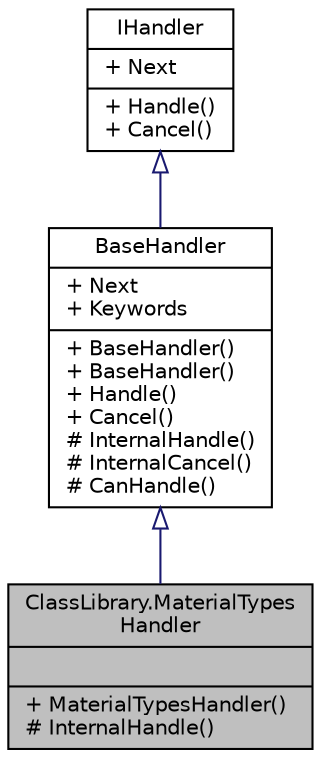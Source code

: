 digraph "ClassLibrary.MaterialTypesHandler"
{
 // INTERACTIVE_SVG=YES
 // LATEX_PDF_SIZE
  edge [fontname="Helvetica",fontsize="10",labelfontname="Helvetica",labelfontsize="10"];
  node [fontname="Helvetica",fontsize="10",shape=record];
  Node1 [label="{ClassLibrary.MaterialTypes\lHandler\n||+ MaterialTypesHandler()\l# InternalHandle()\l}",height=0.2,width=0.4,color="black", fillcolor="grey75", style="filled", fontcolor="black",tooltip="Este handler implementa el patrón Chain of Responsability y es el encargado de manejar los comandos /..."];
  Node2 -> Node1 [dir="back",color="midnightblue",fontsize="10",style="solid",arrowtail="onormal",fontname="Helvetica"];
  Node2 [label="{BaseHandler\n|+ Next\l+ Keywords\l|+ BaseHandler()\l+ BaseHandler()\l+ Handle()\l+ Cancel()\l# InternalHandle()\l# InternalCancel()\l# CanHandle()\l}",height=0.2,width=0.4,color="black", fillcolor="white", style="filled",URL="$classClassLibrary_1_1BaseHandler.html",tooltip="Clase base para implementar el patrón Chain of Responsibility. En ese patrón se pasa un mensaje a tra..."];
  Node3 -> Node2 [dir="back",color="midnightblue",fontsize="10",style="solid",arrowtail="onormal",fontname="Helvetica"];
  Node3 [label="{IHandler\n|+ Next\l|+ Handle()\l+ Cancel()\l}",height=0.2,width=0.4,color="black", fillcolor="white", style="filled",URL="$interfaceClassLibrary_1_1IHandler.html",tooltip=" "];
}
